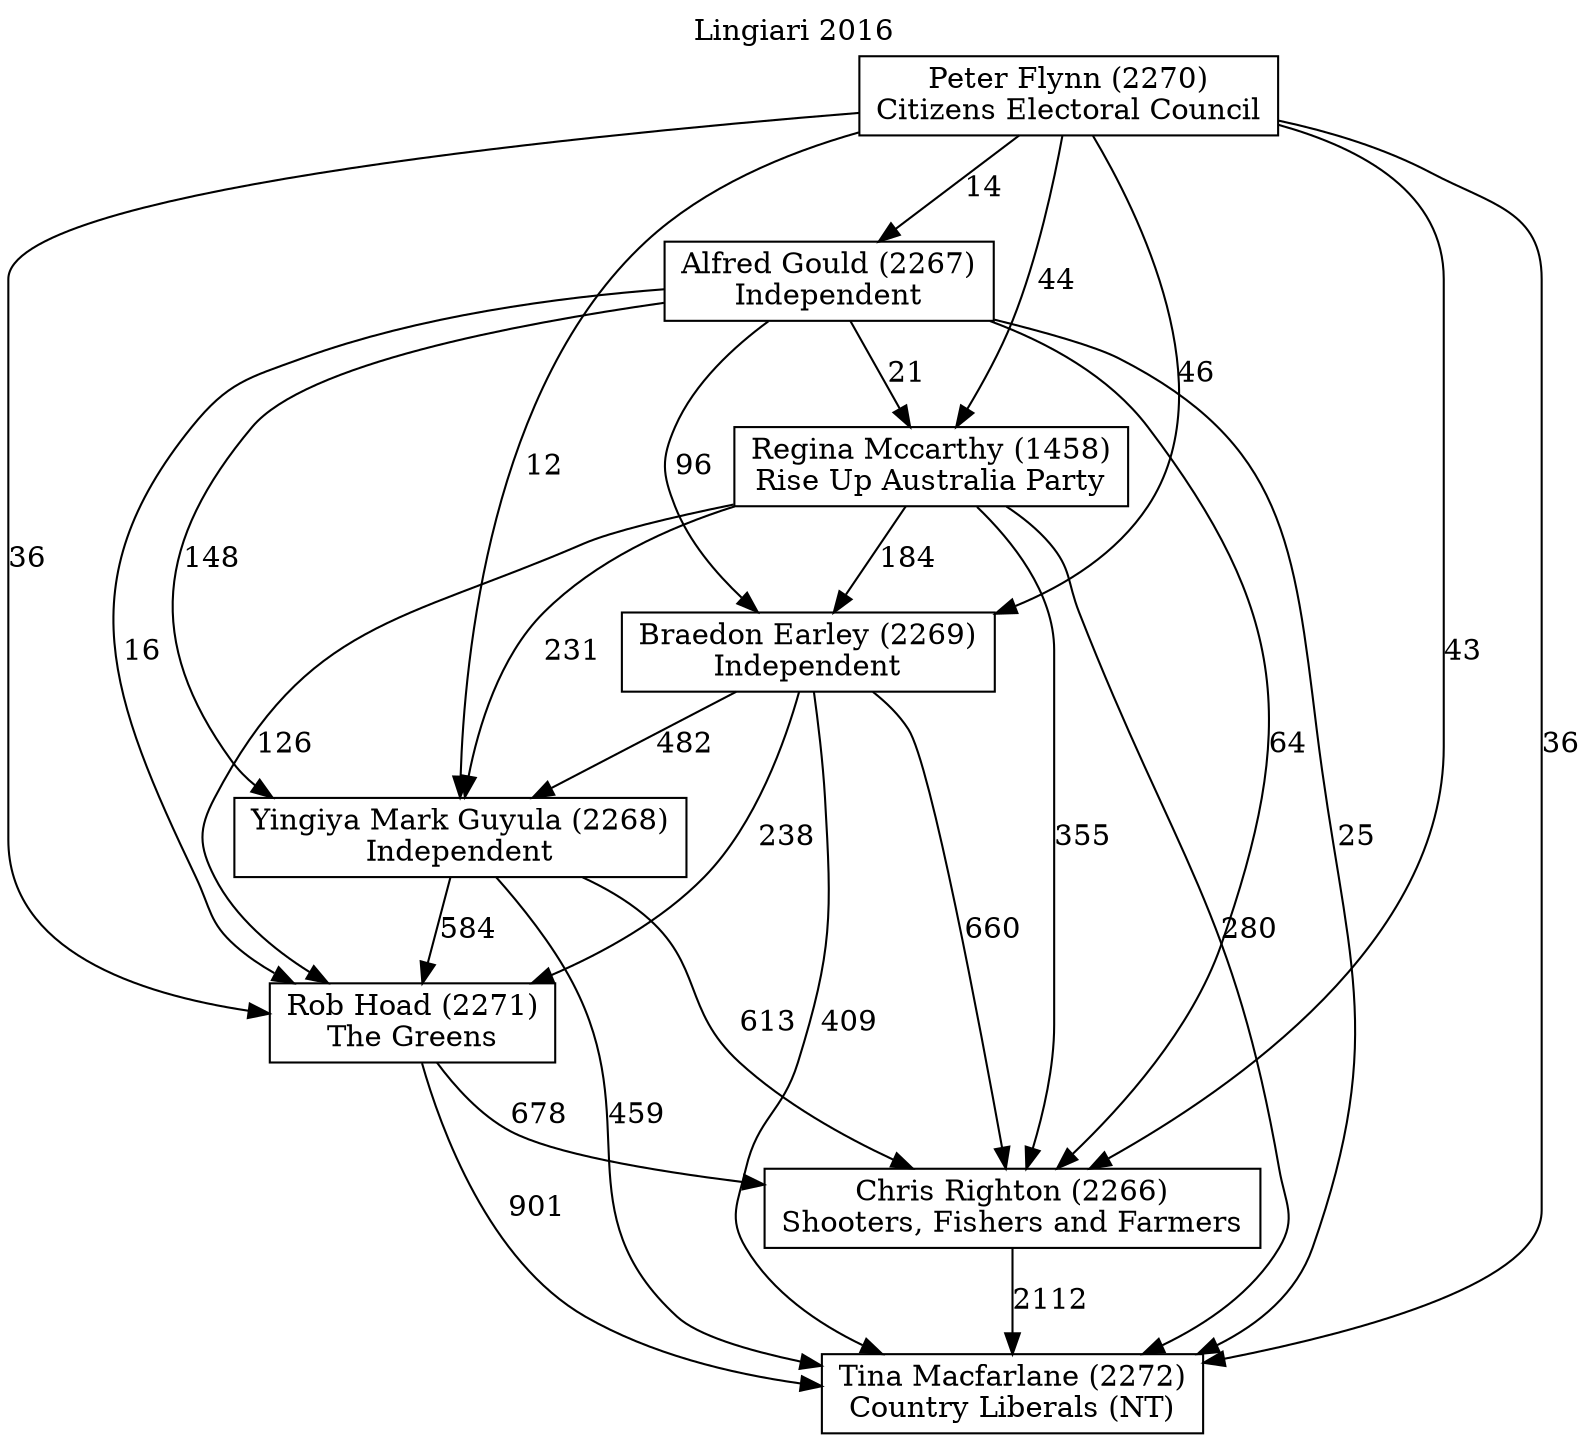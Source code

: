 // House preference flow
digraph "Tina Macfarlane (2272)_Lingiari_2016" {
	graph [label="Lingiari 2016" labelloc=t mclimit=10]
	node [shape=box]
	"Rob Hoad (2271)" [label="Rob Hoad (2271)
The Greens"]
	"Braedon Earley (2269)" [label="Braedon Earley (2269)
Independent"]
	"Regina Mccarthy (1458)" [label="Regina Mccarthy (1458)
Rise Up Australia Party"]
	"Alfred Gould (2267)" [label="Alfred Gould (2267)
Independent"]
	"Yingiya Mark Guyula (2268)" [label="Yingiya Mark Guyula (2268)
Independent"]
	"Tina Macfarlane (2272)" [label="Tina Macfarlane (2272)
Country Liberals (NT)"]
	"Peter Flynn (2270)" [label="Peter Flynn (2270)
Citizens Electoral Council"]
	"Chris Righton (2266)" [label="Chris Righton (2266)
Shooters, Fishers and Farmers"]
	"Peter Flynn (2270)" -> "Braedon Earley (2269)" [label=46]
	"Peter Flynn (2270)" -> "Tina Macfarlane (2272)" [label=36]
	"Braedon Earley (2269)" -> "Chris Righton (2266)" [label=660]
	"Alfred Gould (2267)" -> "Braedon Earley (2269)" [label=96]
	"Rob Hoad (2271)" -> "Chris Righton (2266)" [label=678]
	"Peter Flynn (2270)" -> "Alfred Gould (2267)" [label=14]
	"Peter Flynn (2270)" -> "Chris Righton (2266)" [label=43]
	"Braedon Earley (2269)" -> "Yingiya Mark Guyula (2268)" [label=482]
	"Regina Mccarthy (1458)" -> "Rob Hoad (2271)" [label=126]
	"Alfred Gould (2267)" -> "Tina Macfarlane (2272)" [label=25]
	"Peter Flynn (2270)" -> "Rob Hoad (2271)" [label=36]
	"Braedon Earley (2269)" -> "Tina Macfarlane (2272)" [label=409]
	"Peter Flynn (2270)" -> "Yingiya Mark Guyula (2268)" [label=12]
	"Alfred Gould (2267)" -> "Yingiya Mark Guyula (2268)" [label=148]
	"Regina Mccarthy (1458)" -> "Braedon Earley (2269)" [label=184]
	"Alfred Gould (2267)" -> "Rob Hoad (2271)" [label=16]
	"Yingiya Mark Guyula (2268)" -> "Tina Macfarlane (2272)" [label=459]
	"Rob Hoad (2271)" -> "Tina Macfarlane (2272)" [label=901]
	"Regina Mccarthy (1458)" -> "Yingiya Mark Guyula (2268)" [label=231]
	"Regina Mccarthy (1458)" -> "Chris Righton (2266)" [label=355]
	"Peter Flynn (2270)" -> "Regina Mccarthy (1458)" [label=44]
	"Alfred Gould (2267)" -> "Chris Righton (2266)" [label=64]
	"Yingiya Mark Guyula (2268)" -> "Rob Hoad (2271)" [label=584]
	"Alfred Gould (2267)" -> "Regina Mccarthy (1458)" [label=21]
	"Chris Righton (2266)" -> "Tina Macfarlane (2272)" [label=2112]
	"Braedon Earley (2269)" -> "Rob Hoad (2271)" [label=238]
	"Yingiya Mark Guyula (2268)" -> "Chris Righton (2266)" [label=613]
	"Regina Mccarthy (1458)" -> "Tina Macfarlane (2272)" [label=280]
}
